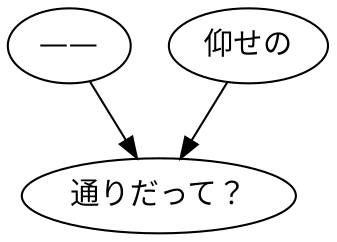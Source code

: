 digraph graph1897 {
	node0 [label="——"];
	node1 [label="仰せの"];
	node2 [label="通りだって？"];
	node0 -> node2;
	node1 -> node2;
}
